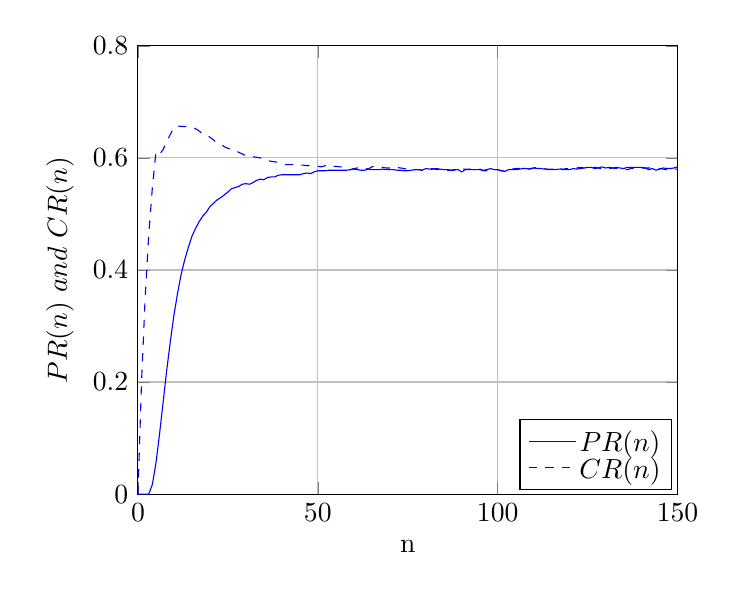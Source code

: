 \pgfplotsset{every axis legend/.append style={at={(0.99,0.01)},anchor=south east,
  shape=rectangle,fill=white,draw=black,
  inner xsep=3pt,inner ysep=3pt,nodes={inner sep=1pt,text depth=-0.05em}
 }
}
\begin{tikzpicture}
  \begin{axis}[
    xlabel=n,ylabel=$PR(n) \ and \ CR(n)$,xmin=0,xmax=150,
    ymin=0,ymax=0.8,grid=major,xtick={0, 50, 100, 150}]
    \addplot[blue,mark=none]  coordinates {
    (0,0)
    (1,0.0)
    (2,0.0)
    (3,0.0)
    (4,0.017)
    (5,0.055)
    (6,0.107)
    (7,0.164)
    (8,0.221)
    (9,0.272)
    (10,0.319)
    (11,0.358)
    (12,0.392)
    (13,0.418)
    (14,0.44)
    (15,0.46)
    (16,0.474)
    (17,0.486)
    (18,0.496)
    (19,0.503)
    (20,0.513)
    (21,0.519)
    (22,0.525)
    (23,0.529)
    (24,0.534)
    (25,0.539)
    (26,0.545)
    (27,0.547)
    (28,0.549)
    (29,0.553)
    (30,0.554)
    (31,0.553)
    (32,0.556)
    (33,0.56)
    (34,0.562)
    (35,0.561)
    (36,0.565)
    (37,0.566)
    (38,0.566)
    (39,0.569)
    (40,0.57)
    (41,0.57)
    (42,0.57)
    (43,0.57)
    (44,0.57)
    (45,0.57)
    (46,0.572)
    (47,0.573)
    (48,0.572)
    (49,0.575)
    (50,0.577)
    (51,0.577)
    (52,0.577)
    (53,0.578)
    (54,0.578)
    (55,0.578)
    (56,0.578)
    (57,0.578)
    (58,0.578)
    (59,0.579)
    (60,0.58)
    (61,0.579)
    (62,0.578)
    (63,0.578)
    (64,0.58)
    (65,0.579)
    (66,0.579)
    (67,0.579)
    (68,0.58)
    (69,0.579)
    (70,0.579)
    (71,0.579)
    (72,0.578)
    (73,0.578)
    (74,0.577)
    (75,0.577)
    (76,0.578)
    (77,0.579)
    (78,0.579)
    (79,0.578)
    (80,0.581)
    (81,0.58)
    (82,0.581)
    (83,0.579)
    (84,0.58)
    (85,0.579)
    (86,0.579)
    (87,0.578)
    (88,0.579)
    (89,0.579)
    (90,0.575)
    (91,0.579)
    (92,0.579)
    (93,0.579)
    (94,0.579)
    (95,0.579)
    (96,0.578)
    (97,0.579)
    (98,0.581)
    (99,0.579)
    (100,0.579)
    (101,0.577)
    (102,0.576)
    (103,0.579)
    (104,0.579)
    (105,0.579)
    (106,0.58)
    (107,0.581)
    (108,0.581)
    (109,0.58)
    (110,0.582)
    (111,0.581)
    (112,0.581)
    (113,0.58)
    (114,0.58)
    (115,0.58)
    (116,0.579)
    (117,0.58)
    (118,0.58)
    (119,0.579)
    (120,0.579)
    (121,0.581)
    (122,0.58)
    (123,0.581)
    (124,0.582)
    (125,0.583)
    (126,0.583)
    (127,0.581)
    (128,0.582)
    (129,0.584)
    (130,0.582)
    (131,0.583)
    (132,0.582)
    (133,0.583)
    (134,0.582)
    (135,0.581)
    (136,0.583)
    (137,0.583)
    (138,0.583)
    (139,0.583)
    (140,0.583)
    (141,0.582)
    (142,0.579)
    (143,0.581)
    (144,0.578)
    (145,0.58)
    (146,0.582)
    (147,0.581)
    (148,0.581)
    (149,0.582)
    (150,0.584)
    };
    \addplot[blue,mark=none,dashed]  coordinates {
    (0,0)
    (1,0.2)
    (2,0.349)
    (3,0.462)
    (4,0.546)
    (5,0.61)
    (6,0.606)
    (7,0.615)
    (8,0.629)
    (9,0.642)
    (10,0.654)
    (11,0.657)
    (12,0.656)
    (13,0.656)
    (14,0.656)
    (15,0.656)
    (16,0.652)
    (17,0.648)
    (18,0.643)
    (19,0.64)
    (20,0.637)
    (21,0.632)
    (22,0.626)
    (23,0.624)
    (24,0.62)
    (25,0.617)
    (26,0.616)
    (27,0.613)
    (28,0.61)
    (29,0.607)
    (30,0.604)
    (31,0.603)
    (32,0.602)
    (33,0.601)
    (34,0.6)
    (35,0.598)
    (36,0.595)
    (37,0.594)
    (38,0.593)
    (39,0.592)
    (40,0.588)
    (41,0.588)
    (42,0.588)
    (43,0.588)
    (44,0.589)
    (45,0.587)
    (46,0.587)
    (47,0.586)
    (48,0.587)
    (49,0.586)
    (50,0.585)
    (51,0.584)
    (52,0.586)
    (53,0.583)
    (54,0.584)
    (55,0.585)
    (56,0.584)
    (57,0.584)
    (58,0.582)
    (59,0.579)
    (60,0.581)
    (61,0.582)
    (62,0.582)
    (63,0.582)
    (64,0.58)
    (65,0.584)
    (66,0.585)
    (67,0.585)
    (68,0.583)
    (69,0.582)
    (70,0.582)
    (71,0.584)
    (72,0.583)
    (73,0.582)
    (74,0.581)
    (75,0.579)
    (76,0.578)
    (77,0.579)
    (78,0.579)
    (79,0.578)
    (80,0.578)
    (81,0.579)
    (82,0.58)
    (83,0.581)
    (84,0.58)
    (85,0.578)
    (86,0.578)
    (87,0.578)
    (88,0.578)
    (89,0.582)
    (90,0.58)
    (91,0.58)
    (92,0.58)
    (93,0.58)
    (94,0.581)
    (95,0.58)
    (96,0.577)
    (97,0.577)
    (98,0.577)
    (99,0.579)
    (100,0.579)
    (101,0.577)
    (102,0.577)
    (103,0.579)
    (104,0.58)
    (105,0.581)
    (106,0.581)
    (107,0.58)
    (108,0.579)
    (109,0.581)
    (110,0.582)
    (111,0.583)
    (112,0.583)
    (113,0.581)
    (114,0.579)
    (115,0.579)
    (116,0.58)
    (117,0.582)
    (118,0.579)
    (119,0.581)
    (120,0.58)
    (121,0.58)
    (122,0.582)
    (123,0.583)
    (124,0.582)
    (125,0.583)
    (126,0.583)
    (127,0.583)
    (128,0.582)
    (129,0.58)
    (130,0.58)
    (131,0.581)
    (132,0.582)
    (133,0.581)
    (134,0.58)
    (135,0.58)
    (136,0.579)
    (137,0.581)
    (138,0.582)
    (139,0.582)
    (140,0.582)
    (141,0.582)
    (142,0.582)
    (143,0.582)
    (144,0.582)
    (145,0.581)
    (146,0.58)
    (147,0.579)
    (148,0.581)
    (149,0.58)
    (150,0.58)
    };
    \legend{$PR(n)$,$CR(n)$}
  \end{axis}
\end{tikzpicture}